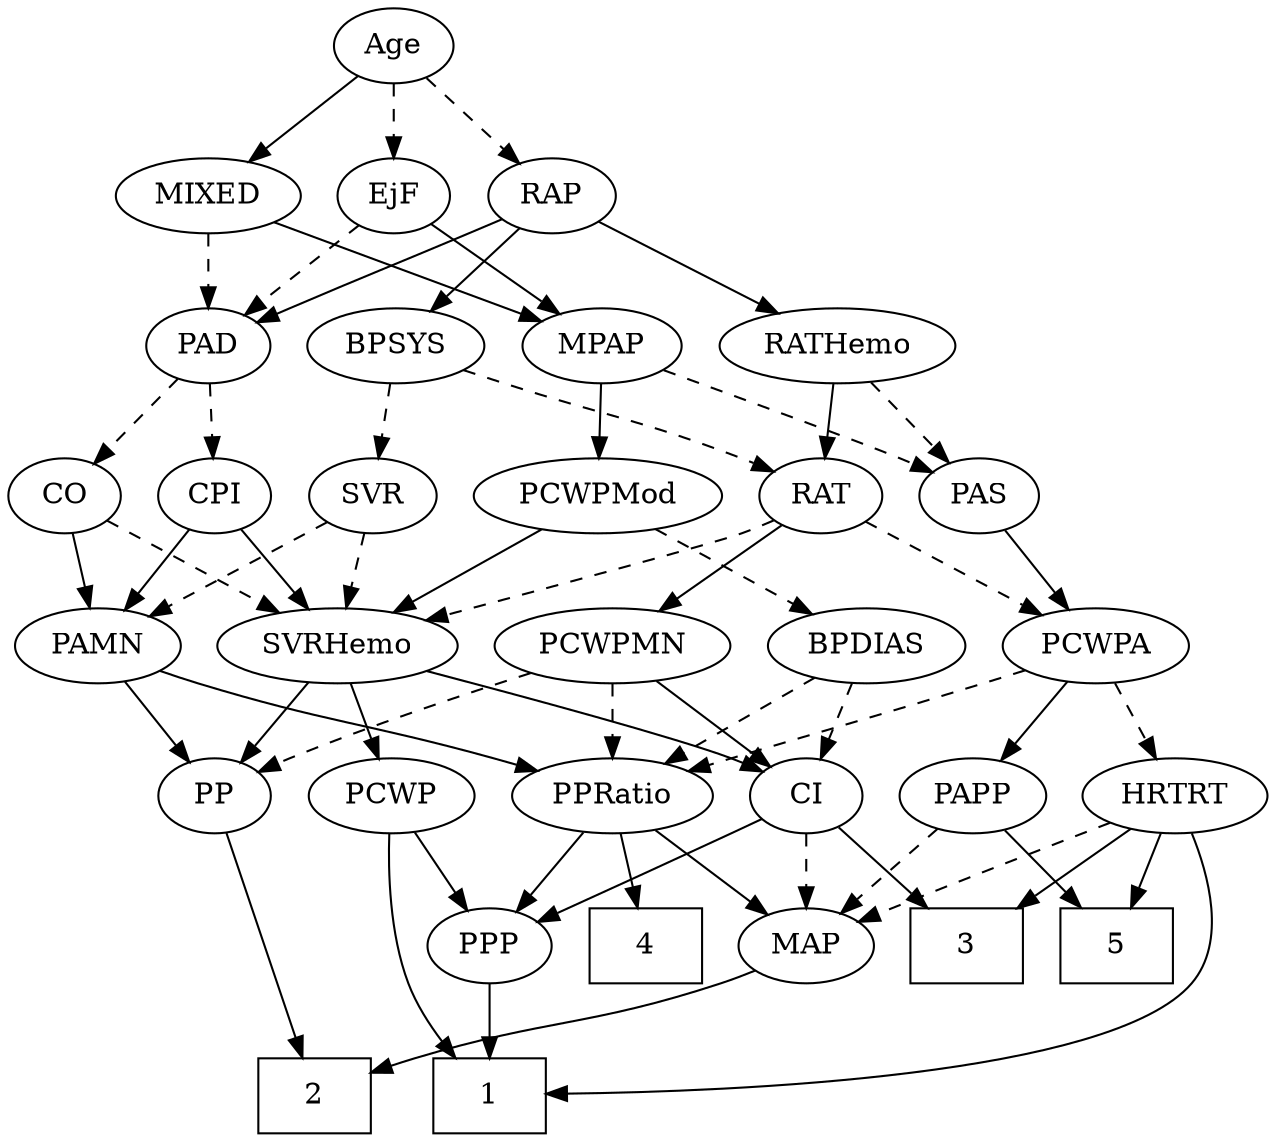 strict digraph {
	graph [bb="0,0,559.65,540"];
	node [label="\N"];
	1	[height=0.5,
		pos="206,18",
		shape=box,
		width=0.75];
	2	[height=0.5,
		pos="124,18",
		shape=box,
		width=0.75];
	3	[height=0.5,
		pos="430,90",
		shape=box,
		width=0.75];
	4	[height=0.5,
		pos="278,90",
		shape=box,
		width=0.75];
	5	[height=0.5,
		pos="502,90",
		shape=box,
		width=0.75];
	Age	[height=0.5,
		pos="182,522",
		width=0.75];
	EjF	[height=0.5,
		pos="97,450",
		width=0.75];
	Age -> EjF	[pos="e,113.34,464.46 165.61,507.5 153.03,497.14 135.46,482.67 121.25,470.97",
		style=dashed];
	RAP	[height=0.5,
		pos="268,450",
		width=0.77632];
	Age -> RAP	[pos="e,251.18,464.69 198.58,507.5 211.23,497.21 228.86,482.86 243.18,471.2",
		style=dashed];
	MIXED	[height=0.5,
		pos="182,450",
		width=1.1193];
	Age -> MIXED	[pos="e,182,468.1 182,503.7 182,495.98 182,486.71 182,478.11",
		style=solid];
	MPAP	[height=0.5,
		pos="272,378",
		width=0.97491];
	EjF -> MPAP	[pos="e,244.55,389.64 118.19,438.65 123.03,436.39 128.17,434.05 133,432 174.56,414.35 185.83,412.14 228,396 230.34,395.1 232.75,394.18 \
235.18,393.24",
		style=solid];
	PAD	[height=0.5,
		pos="97,378",
		width=0.79437];
	EjF -> PAD	[pos="e,97,396.1 97,431.7 97,423.98 97,414.71 97,406.11",
		style=dashed];
	BPSYS	[height=0.5,
		pos="181,378",
		width=1.0471];
	RAP -> BPSYS	[pos="e,199.53,393.91 251.23,435.5 238.84,425.54 221.74,411.78 207.52,400.34",
		style=solid];
	RAP -> PAD	[pos="e,119.19,389.52 246.21,438.66 241.24,436.39 235.96,434.06 231,432 188.52,414.39 176.48,413.61 134,396 132.19,395.25 130.33,394.46 \
128.47,393.65",
		style=solid];
	RATHemo	[height=0.5,
		pos="374,378",
		width=1.3721];
	RAP -> RATHemo	[pos="e,351.16,394.09 286.95,436.49 302.41,426.28 324.56,411.65 342.65,399.7",
		style=solid];
	MIXED -> MPAP	[pos="e,253.43,393.44 201.53,433.81 214.41,423.79 231.44,410.55 245.53,399.59",
		style=solid];
	MIXED -> PAD	[pos="e,113.68,392.74 163.56,433.81 151.26,423.69 134.97,410.27 121.58,399.24",
		style=dashed];
	PAS	[height=0.5,
		pos="439,306",
		width=0.75];
	MPAP -> PAS	[pos="e,417.77,317.27 299.28,366.48 325.91,356.1 367.49,339.55 403,324 404.8,323.21 406.65,322.38 408.51,321.54",
		style=dashed];
	PCWPMod	[height=0.5,
		pos="270,306",
		width=1.4443];
	MPAP -> PCWPMod	[pos="e,270.49,324.1 271.51,359.7 271.29,351.98 271.02,342.71 270.77,334.11",
		style=solid];
	RAT	[height=0.5,
		pos="367,306",
		width=0.75827];
	BPSYS -> RAT	[pos="e,345.84,317.44 210.07,366.43 216,364.29 222.2,362.06 228,360 273.69,343.75 286.12,342.38 331,324 332.82,323.25 334.69,322.46 336.56,\
321.65",
		style=dashed];
	SVR	[height=0.5,
		pos="172,306",
		width=0.77632];
	BPSYS -> SVR	[pos="e,174.2,324.1 178.78,359.7 177.78,351.98 176.59,342.71 175.49,334.11",
		style=dashed];
	CO	[height=0.5,
		pos="27,306",
		width=0.75];
	PAD -> CO	[pos="e,41.345,321.35 82.155,362.15 72.372,352.37 59.404,339.4 48.5,328.5",
		style=dashed];
	CPI	[height=0.5,
		pos="99,306",
		width=0.75];
	PAD -> CPI	[pos="e,98.511,324.1 97.494,359.7 97.715,351.98 97.98,342.71 98.225,334.11",
		style=dashed];
	PAMN	[height=0.5,
		pos="47,234",
		width=1.011];
	CO -> PAMN	[pos="e,42.064,252.28 31.841,288.05 34.068,280.26 36.765,270.82 39.263,262.08",
		style=solid];
	SVRHemo	[height=0.5,
		pos="151,234",
		width=1.3902];
	CO -> SVRHemo	[pos="e,125.09,249.63 46.923,293.75 65.576,283.22 93.849,267.26 116.22,254.63",
		style=dashed];
	PCWPA	[height=0.5,
		pos="481,234",
		width=1.1555];
	PAS -> PCWPA	[pos="e,470.92,251.8 448.53,289.12 453.59,280.68 459.94,270.1 465.67,260.55",
		style=solid];
	PP	[height=0.5,
		pos="96,162",
		width=0.75];
	PAMN -> PP	[pos="e,85.034,178.67 58.365,216.76 64.575,207.89 72.383,196.74 79.276,186.89",
		style=solid];
	PPRatio	[height=0.5,
		pos="269,162",
		width=1.1013];
	PAMN -> PPRatio	[pos="e,238.77,173.8 74.471,222.19 80.229,220.04 86.288,217.88 92,216 148.14,197.54 163.61,197.69 220,180 222.95,179.07 226,178.09 229.06,\
177.08",
		style=solid];
	RATHemo -> PAS	[pos="e,425.33,321.72 389.08,360.76 397.8,351.37 408.91,339.41 418.43,329.15",
		style=dashed];
	RATHemo -> RAT	[pos="e,368.71,324.1 372.27,359.7 371.5,351.98 370.57,342.71 369.71,334.11",
		style=solid];
	CPI -> PAMN	[pos="e,59.233,251.47 87.46,289.46 80.98,280.74 72.743,269.65 65.395,259.76",
		style=solid];
	CPI -> SVRHemo	[pos="e,138.77,251.47 110.54,289.46 117.02,280.74 125.26,269.65 132.61,259.76",
		style=solid];
	RAT -> PCWPA	[pos="e,458.02,249.11 386.34,293.13 403.6,282.52 429.21,266.8 449.44,254.38",
		style=dashed];
	PCWPMN	[height=0.5,
		pos="269,234",
		width=1.3902];
	RAT -> PCWPMN	[pos="e,290.62,250.45 349.03,292.16 335,282.14 315.22,268.02 298.84,256.31",
		style=solid];
	RAT -> SVRHemo	[pos="e,188.63,245.92 345.92,294.38 341.08,292.13 335.91,289.87 331,288 324.63,285.58 249.67,263.67 198.52,248.79",
		style=dashed];
	SVR -> PAMN	[pos="e,70.332,248.07 151.64,293.6 132.06,282.63 102.15,265.89 79.321,253.1",
		style=dashed];
	SVR -> SVRHemo	[pos="e,156.18,252.28 166.92,288.05 164.58,280.26 161.75,270.82 159.12,262.08",
		style=dashed];
	PCWPMod -> SVRHemo	[pos="e,176.2,249.82 244.76,290.15 227.33,279.9 203.94,266.14 184.89,254.93",
		style=solid];
	BPDIAS	[height=0.5,
		pos="379,234",
		width=1.1735];
	PCWPMod -> BPDIAS	[pos="e,356.51,249.44 293.65,289.81 309.54,279.61 330.65,266.05 347.89,254.98",
		style=dashed];
	PCWPA -> PPRatio	[pos="e,299.28,173.63 449.19,222.34 442.84,220.22 436.21,218.03 430,216 380.31,199.73 367.59,196.57 318,180 315.06,179.02 312.03,177.99 \
308.98,176.96",
		style=dashed];
	PAPP	[height=0.5,
		pos="431,162",
		width=0.88464];
	PCWPA -> PAPP	[pos="e,442.42,178.99 469.15,216.41 462.96,207.74 455.27,196.97 448.41,187.38",
		style=solid];
	HRTRT	[height=0.5,
		pos="520,162",
		width=1.1013];
	PCWPA -> HRTRT	[pos="e,510.55,179.96 490.24,216.41 494.84,208.16 500.5,198.01 505.64,188.78",
		style=dashed];
	PCWPMN -> PP	[pos="e,117.21,173.32 235.23,220.71 207.33,210.37 166.81,194.93 132,180 130.19,179.22 128.34,178.41 126.47,177.58",
		style=dashed];
	PCWPMN -> PPRatio	[pos="e,269,180.1 269,215.7 269,207.98 269,198.71 269,190.11",
		style=dashed];
	CI	[height=0.5,
		pos="354,162",
		width=0.75];
	PCWPMN -> CI	[pos="e,337.65,176.47 288.29,217.12 300.62,206.96 316.71,193.71 329.88,182.86",
		style=solid];
	SVRHemo -> PP	[pos="e,108.19,178.51 137.97,216.41 130.99,207.53 122.27,196.44 114.6,186.67",
		style=solid];
	PCWP	[height=0.5,
		pos="176,162",
		width=0.97491];
	SVRHemo -> PCWP	[pos="e,170,179.79 157.05,216.05 159.91,208.06 163.38,198.33 166.57,189.4",
		style=solid];
	SVRHemo -> CI	[pos="e,332.89,173.55 188.2,221.83 229.73,209.25 294.22,189.34 318,180 319.83,179.28 321.7,178.51 323.58,177.71",
		style=solid];
	BPDIAS -> PPRatio	[pos="e,291.12,177.08 356.47,218.67 340.05,208.22 317.62,193.94 299.58,182.46",
		style=dashed];
	BPDIAS -> CI	[pos="e,360,179.79 372.95,216.05 370.09,208.06 366.62,198.33 363.43,189.4",
		style=dashed];
	MAP	[height=0.5,
		pos="354,90",
		width=0.84854];
	MAP -> 2	[pos="e,151.07,29.563 330.55,78.308 325.17,76.061 319.44,73.823 314,72 251.45,51.034 233.03,55.463 170,36 166.91,35.045 163.72,34 160.54,\
32.911",
		style=solid];
	PP -> 2	[pos="e,120.61,36.189 99.377,143.87 104.17,119.56 112.99,74.819 118.67,46.013",
		style=solid];
	PPP	[height=0.5,
		pos="206,90",
		width=0.75];
	PPP -> 1	[pos="e,206,36.104 206,71.697 206,63.983 206,54.712 206,46.112",
		style=solid];
	PPRatio -> 4	[pos="e,275.8,108.1 271.22,143.7 272.22,135.98 273.41,126.71 274.51,118.11",
		style=solid];
	PPRatio -> MAP	[pos="e,337.04,104.97 287.44,145.81 299.65,135.75 315.82,122.44 329.16,111.46",
		style=solid];
	PPRatio -> PPP	[pos="e,219.38,105.86 254.7,145.12 246.26,135.73 235.43,123.7 226.13,113.36",
		style=solid];
	PCWP -> 1	[pos="e,190.39,36.226 171.26,143.85 167.04,125.61 162.58,96.128 170,72 173.01,62.215 178.51,52.616 184.32,44.334",
		style=solid];
	PCWP -> PPP	[pos="e,198.8,107.79 183.26,144.05 186.73,135.97 190.95,126.12 194.81,117.11",
		style=solid];
	CI -> 3	[pos="e,411.42,108.11 369.38,146.83 379.25,137.75 392.31,125.71 403.79,115.14",
		style=solid];
	CI -> MAP	[pos="e,354,108.1 354,143.7 354,135.98 354,126.71 354,118.11",
		style=dashed];
	CI -> PPP	[pos="e,227.55,101.19 332.48,150.82 307.27,138.9 265.32,119.06 236.7,105.52",
		style=solid];
	PAPP -> 5	[pos="e,484.63,108.13 446.41,145.81 455.46,136.88 467.12,125.38 477.43,115.23",
		style=solid];
	PAPP -> MAP	[pos="e,370.04,105.58 414.67,146.15 403.88,136.34 389.56,123.33 377.55,112.41",
		style=dashed];
	HRTRT -> 1	[pos="e,233,19.025 530.62,144.52 541.75,124.95 555.39,92.389 538,72 500.46,27.997 322.08,20.361 243.42,19.156",
		style=solid];
	HRTRT -> 3	[pos="e,451.91,108.04 500.91,146.15 489.03,136.92 473.5,124.83 460,114.33",
		style=solid];
	HRTRT -> 5	[pos="e,506.44,108.28 515.64,144.05 513.64,136.26 511.21,126.82 508.96,118.08",
		style=solid];
	HRTRT -> MAP	[pos="e,378.11,101.26 491.96,149.24 466.42,138.52 427.66,122.23 394,108 391.83,107.08 389.59,106.14 387.34,105.18",
		style=dashed];
}
